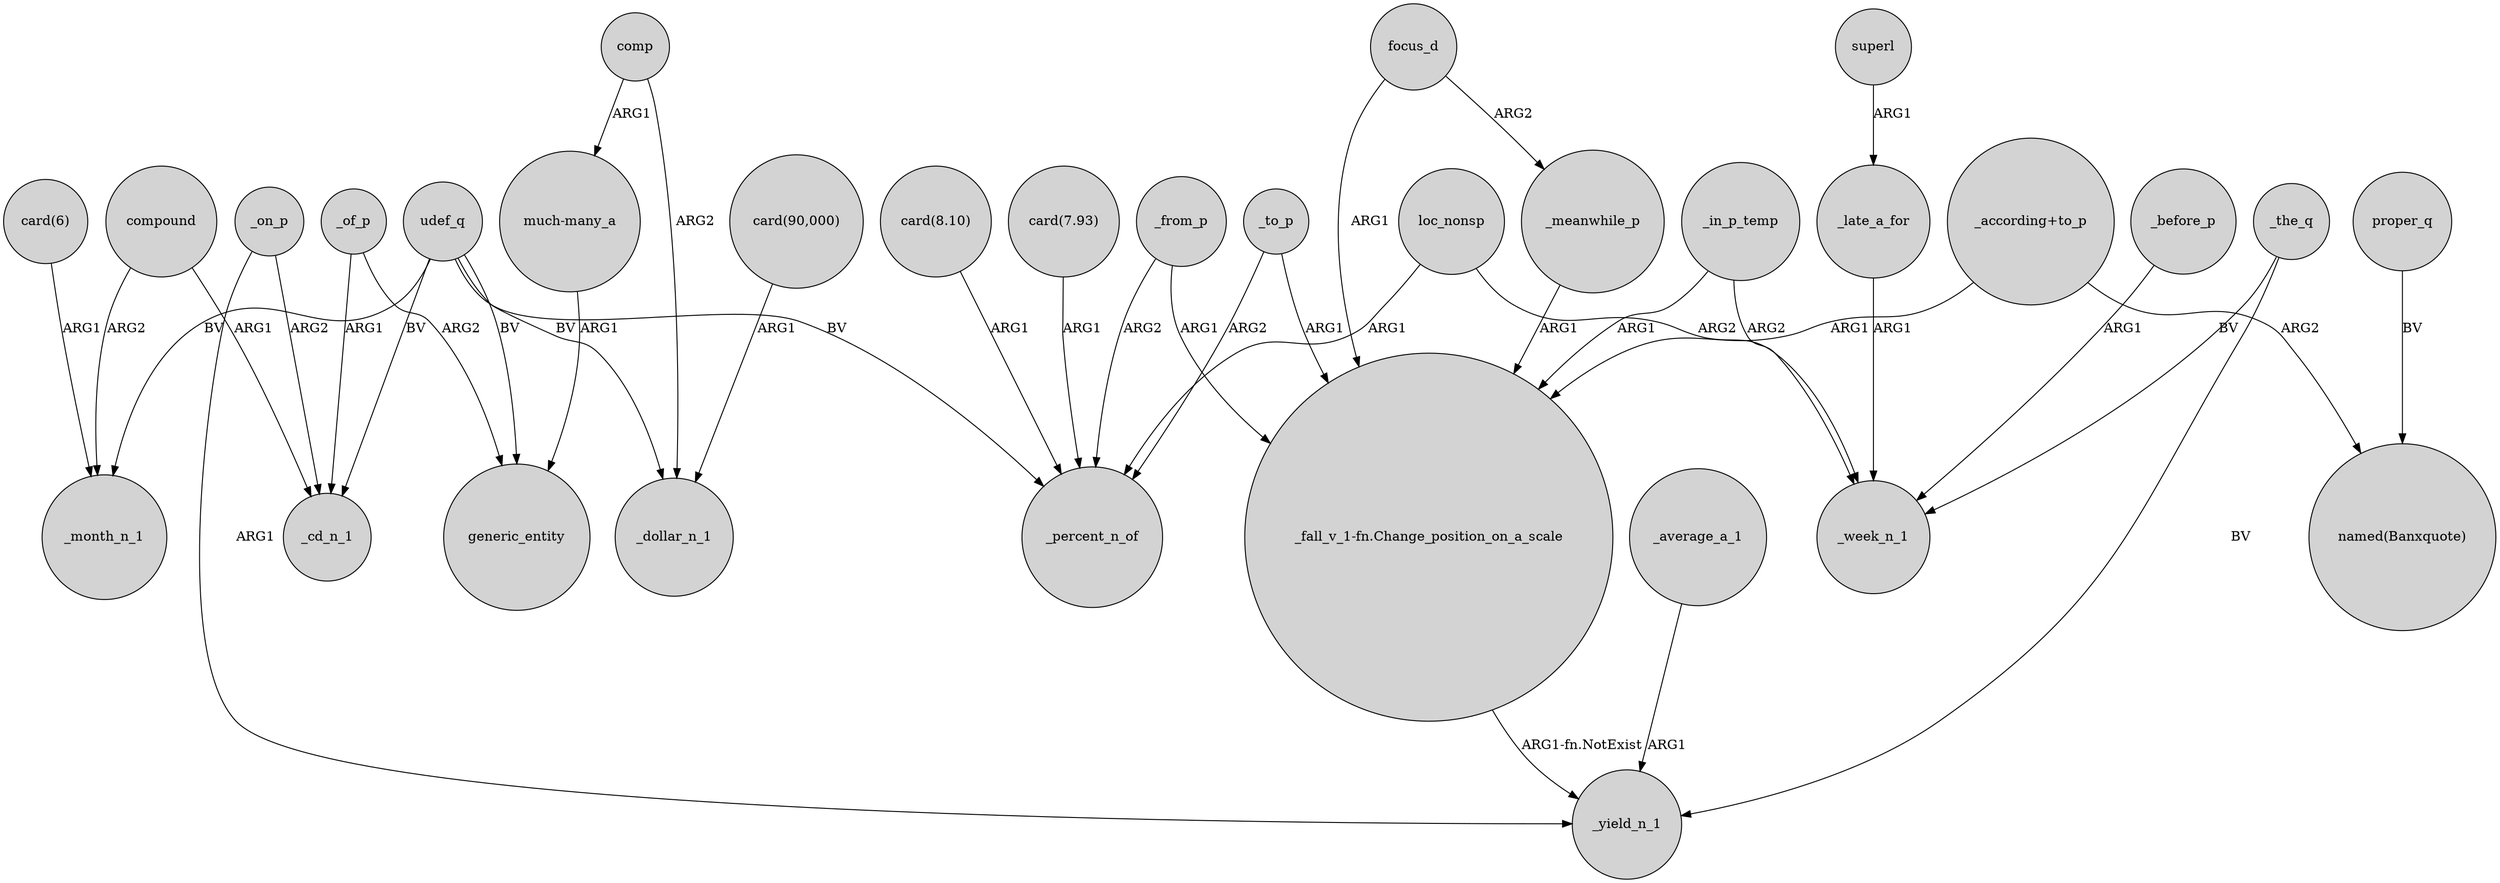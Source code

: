 digraph {
	node [shape=circle style=filled]
	_of_p -> _cd_n_1 [label=ARG1]
	_the_q -> _yield_n_1 [label=BV]
	_of_p -> generic_entity [label=ARG2]
	compound -> _month_n_1 [label=ARG2]
	udef_q -> generic_entity [label=BV]
	proper_q -> "named(Banxquote)" [label=BV]
	_from_p -> "_fall_v_1-fn.Change_position_on_a_scale" [label=ARG1]
	"much-many_a" -> generic_entity [label=ARG1]
	_average_a_1 -> _yield_n_1 [label=ARG1]
	"_according+to_p" -> "named(Banxquote)" [label=ARG2]
	compound -> _cd_n_1 [label=ARG1]
	_in_p_temp -> _week_n_1 [label=ARG2]
	superl -> _late_a_for [label=ARG1]
	focus_d -> "_fall_v_1-fn.Change_position_on_a_scale" [label=ARG1]
	"card(7.93)" -> _percent_n_of [label=ARG1]
	"card(90,000)" -> _dollar_n_1 [label=ARG1]
	loc_nonsp -> _percent_n_of [label=ARG1]
	udef_q -> _month_n_1 [label=BV]
	udef_q -> _cd_n_1 [label=BV]
	"_fall_v_1-fn.Change_position_on_a_scale" -> _yield_n_1 [label="ARG1-fn.NotExist"]
	_before_p -> _week_n_1 [label=ARG1]
	_meanwhile_p -> "_fall_v_1-fn.Change_position_on_a_scale" [label=ARG1]
	loc_nonsp -> _week_n_1 [label=ARG2]
	comp -> "much-many_a" [label=ARG1]
	focus_d -> _meanwhile_p [label=ARG2]
	_the_q -> _week_n_1 [label=BV]
	"_according+to_p" -> "_fall_v_1-fn.Change_position_on_a_scale" [label=ARG1]
	_on_p -> _cd_n_1 [label=ARG2]
	_to_p -> _percent_n_of [label=ARG2]
	comp -> _dollar_n_1 [label=ARG2]
	_in_p_temp -> "_fall_v_1-fn.Change_position_on_a_scale" [label=ARG1]
	_from_p -> _percent_n_of [label=ARG2]
	udef_q -> _percent_n_of [label=BV]
	"card(6)" -> _month_n_1 [label=ARG1]
	"card(8.10)" -> _percent_n_of [label=ARG1]
	_on_p -> _yield_n_1 [label=ARG1]
	_late_a_for -> _week_n_1 [label=ARG1]
	_to_p -> "_fall_v_1-fn.Change_position_on_a_scale" [label=ARG1]
	udef_q -> _dollar_n_1 [label=BV]
}
